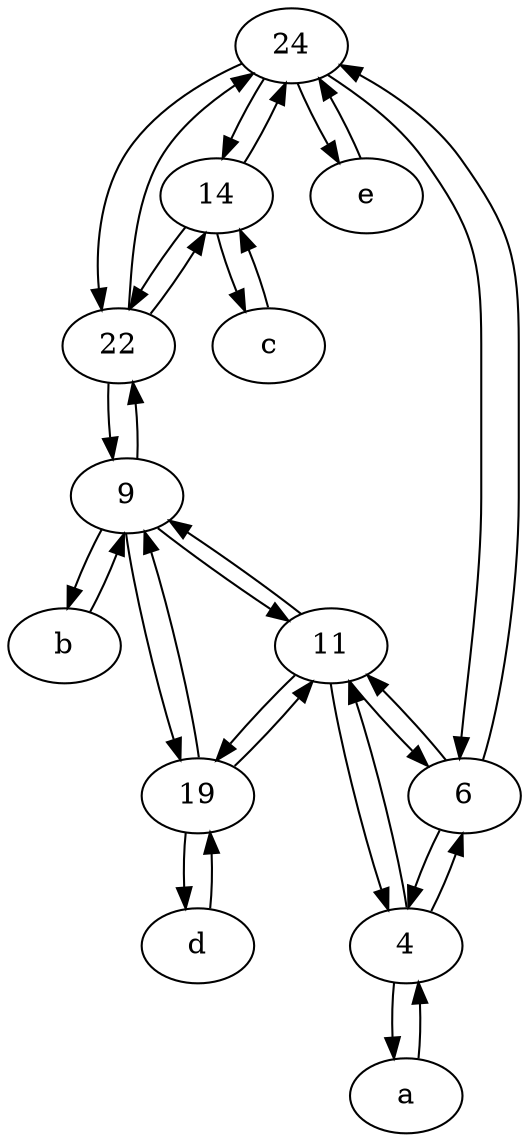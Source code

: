 digraph  {
	24;
	14;
	d [pos="20,30!"];
	22;
	a [pos="40,10!"];
	9;
	e [pos="30,50!"];
	c [pos="20,10!"];
	4;
	b [pos="50,20!"];
	19;
	11;
	6;
	19 -> 11;
	11 -> 19;
	6 -> 4;
	22 -> 14;
	b -> 9;
	d -> 19;
	14 -> 24;
	22 -> 9;
	c -> 14;
	9 -> b;
	4 -> a;
	24 -> 22;
	11 -> 9;
	9 -> 11;
	24 -> 14;
	a -> 4;
	14 -> c;
	22 -> 24;
	11 -> 6;
	4 -> 6;
	e -> 24;
	9 -> 19;
	19 -> 9;
	6 -> 11;
	24 -> 6;
	24 -> e;
	6 -> 24;
	14 -> 22;
	11 -> 4;
	4 -> 11;
	19 -> d;
	9 -> 22;

	}